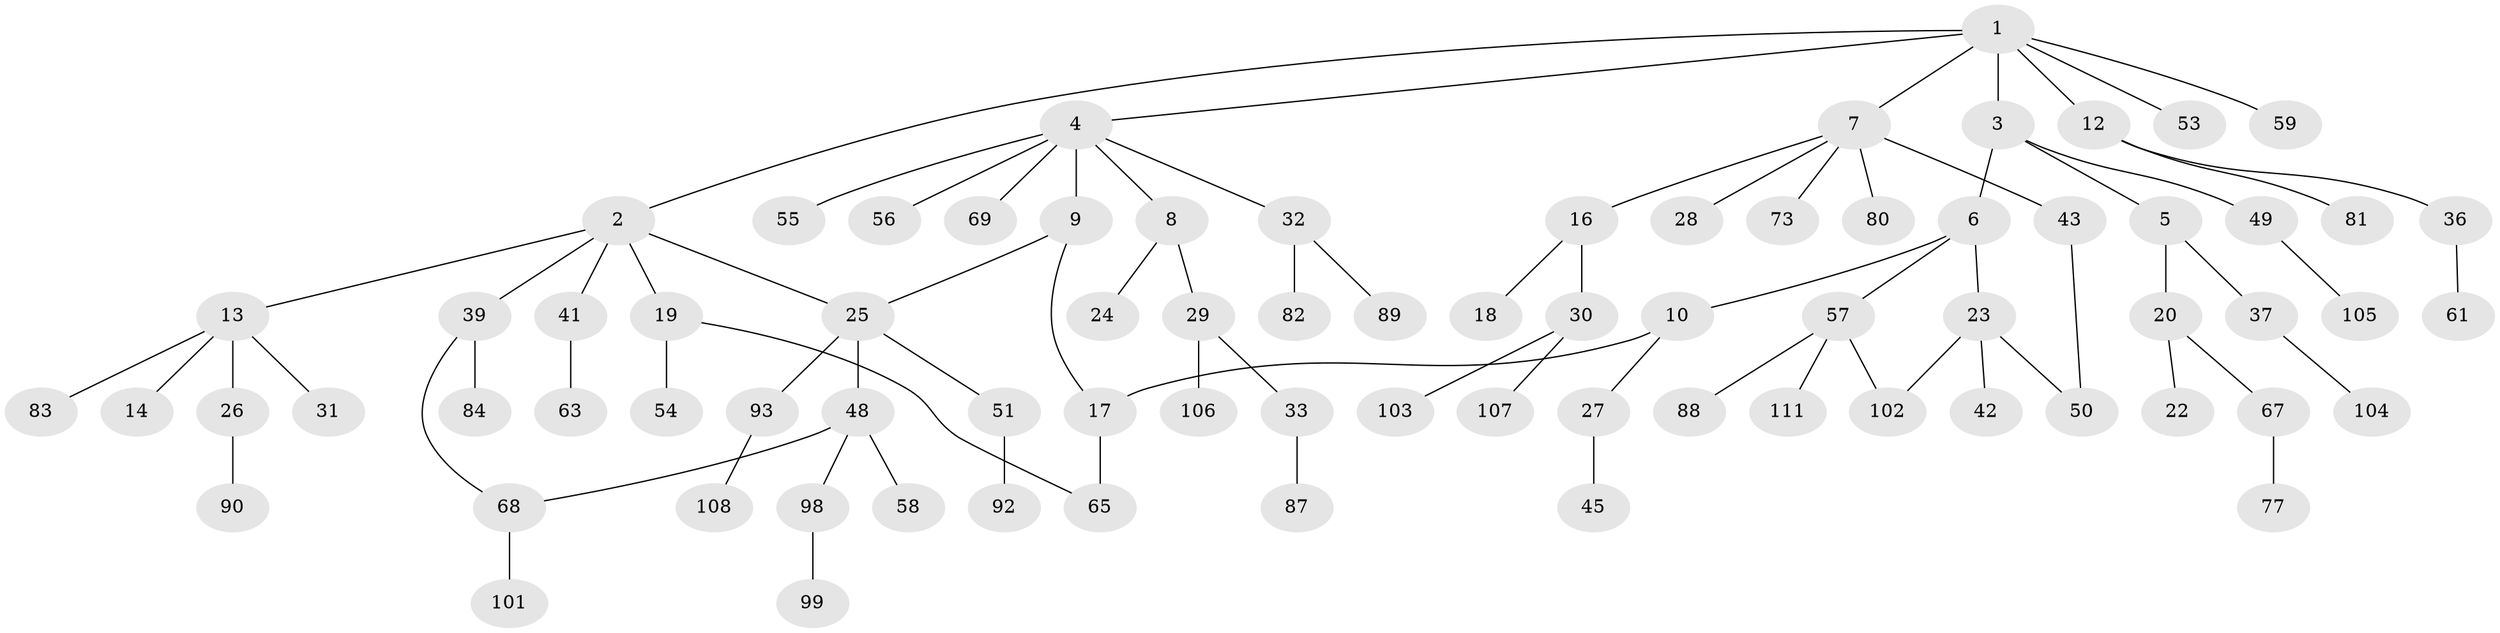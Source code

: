 // Generated by graph-tools (version 1.1) at 2025/51/02/27/25 19:51:38]
// undirected, 78 vertices, 83 edges
graph export_dot {
graph [start="1"]
  node [color=gray90,style=filled];
  1 [super="+40"];
  2 [super="+11"];
  3;
  4;
  5;
  6;
  7 [super="+15"];
  8 [super="+38"];
  9;
  10 [super="+66"];
  12;
  13 [super="+35"];
  14 [super="+100"];
  16 [super="+44"];
  17 [super="+21"];
  18;
  19 [super="+64"];
  20 [super="+62"];
  22 [super="+91"];
  23 [super="+34"];
  24;
  25 [super="+74"];
  26 [super="+110"];
  27 [super="+75"];
  28;
  29 [super="+76"];
  30 [super="+47"];
  31;
  32;
  33 [super="+46"];
  36 [super="+60"];
  37;
  39 [super="+85"];
  41 [super="+95"];
  42;
  43 [super="+96"];
  45;
  48;
  49 [super="+97"];
  50 [super="+71"];
  51 [super="+52"];
  53;
  54;
  55;
  56;
  57 [super="+79"];
  58;
  59 [super="+72"];
  61 [super="+112"];
  63 [super="+70"];
  65 [super="+78"];
  67;
  68 [super="+86"];
  69;
  73;
  77 [super="+94"];
  80;
  81;
  82;
  83;
  84;
  87;
  88 [super="+109"];
  89;
  90;
  92;
  93;
  98;
  99;
  101;
  102;
  103;
  104;
  105;
  106;
  107;
  108;
  111;
  1 -- 2;
  1 -- 3;
  1 -- 4;
  1 -- 7;
  1 -- 12;
  1 -- 59;
  1 -- 53;
  2 -- 25;
  2 -- 39;
  2 -- 41;
  2 -- 19;
  2 -- 13;
  3 -- 5;
  3 -- 6;
  3 -- 49;
  4 -- 8;
  4 -- 9;
  4 -- 32;
  4 -- 55;
  4 -- 56;
  4 -- 69;
  5 -- 20;
  5 -- 37;
  6 -- 10;
  6 -- 23;
  6 -- 57;
  7 -- 16;
  7 -- 80;
  7 -- 73;
  7 -- 43;
  7 -- 28;
  8 -- 24;
  8 -- 29;
  9 -- 17;
  9 -- 25;
  10 -- 27;
  10 -- 17;
  12 -- 36;
  12 -- 81;
  13 -- 14;
  13 -- 26;
  13 -- 31;
  13 -- 83;
  16 -- 18;
  16 -- 30;
  17 -- 65;
  19 -- 54;
  19 -- 65;
  20 -- 22;
  20 -- 67;
  23 -- 102;
  23 -- 42;
  23 -- 50;
  25 -- 48;
  25 -- 51;
  25 -- 93;
  26 -- 90;
  27 -- 45;
  29 -- 33;
  29 -- 106;
  30 -- 103;
  30 -- 107;
  32 -- 82;
  32 -- 89;
  33 -- 87;
  36 -- 61;
  37 -- 104;
  39 -- 68;
  39 -- 84;
  41 -- 63;
  43 -- 50;
  48 -- 58;
  48 -- 98;
  48 -- 68;
  49 -- 105;
  51 -- 92;
  57 -- 102;
  57 -- 111;
  57 -- 88;
  67 -- 77;
  68 -- 101;
  93 -- 108;
  98 -- 99;
}
